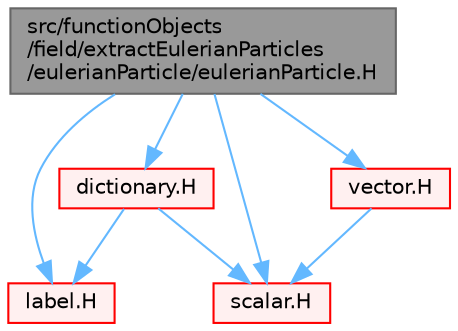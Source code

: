 digraph "src/functionObjects/field/extractEulerianParticles/eulerianParticle/eulerianParticle.H"
{
 // LATEX_PDF_SIZE
  bgcolor="transparent";
  edge [fontname=Helvetica,fontsize=10,labelfontname=Helvetica,labelfontsize=10];
  node [fontname=Helvetica,fontsize=10,shape=box,height=0.2,width=0.4];
  Node1 [id="Node000001",label="src/functionObjects\l/field/extractEulerianParticles\l/eulerianParticle/eulerianParticle.H",height=0.2,width=0.4,color="gray40", fillcolor="grey60", style="filled", fontcolor="black",tooltip=" "];
  Node1 -> Node2 [id="edge1_Node000001_Node000002",color="steelblue1",style="solid",tooltip=" "];
  Node2 [id="Node000002",label="label.H",height=0.2,width=0.4,color="red", fillcolor="#FFF0F0", style="filled",URL="$label_8H.html",tooltip=" "];
  Node1 -> Node25 [id="edge2_Node000001_Node000025",color="steelblue1",style="solid",tooltip=" "];
  Node25 [id="Node000025",label="scalar.H",height=0.2,width=0.4,color="red", fillcolor="#FFF0F0", style="filled",URL="$scalar_8H.html",tooltip=" "];
  Node1 -> Node33 [id="edge3_Node000001_Node000033",color="steelblue1",style="solid",tooltip=" "];
  Node33 [id="Node000033",label="vector.H",height=0.2,width=0.4,color="red", fillcolor="#FFF0F0", style="filled",URL="$vector_8H.html",tooltip=" "];
  Node33 -> Node25 [id="edge4_Node000033_Node000025",color="steelblue1",style="solid",tooltip=" "];
  Node1 -> Node79 [id="edge5_Node000001_Node000079",color="steelblue1",style="solid",tooltip=" "];
  Node79 [id="Node000079",label="dictionary.H",height=0.2,width=0.4,color="red", fillcolor="#FFF0F0", style="filled",URL="$dictionary_8H.html",tooltip=" "];
  Node79 -> Node2 [id="edge6_Node000079_Node000002",color="steelblue1",style="solid",tooltip=" "];
  Node79 -> Node25 [id="edge7_Node000079_Node000025",color="steelblue1",style="solid",tooltip=" "];
}
